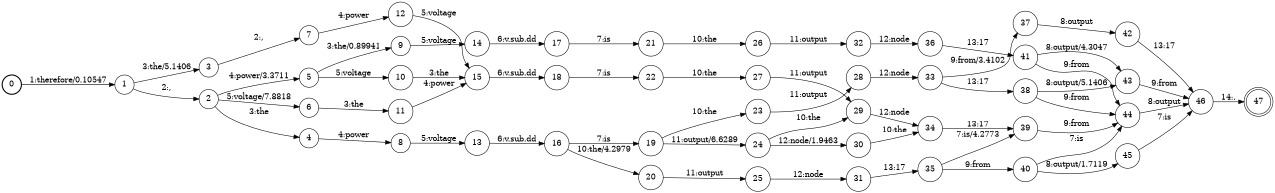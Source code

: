 digraph FST {
rankdir = LR;
size = "8.5,11";
label = "";
center = 1;
orientation = Portrait;
ranksep = "0.4";
nodesep = "0.25";
0 [label = "0", shape = circle, style = bold, fontsize = 14]
	0 -> 1 [label = "1:therefore/0.10547", fontsize = 14];
1 [label = "1", shape = circle, style = solid, fontsize = 14]
	1 -> 2 [label = "2:,", fontsize = 14];
	1 -> 3 [label = "3:the/5.1406", fontsize = 14];
2 [label = "2", shape = circle, style = solid, fontsize = 14]
	2 -> 4 [label = "3:the", fontsize = 14];
	2 -> 5 [label = "4:power/3.3711", fontsize = 14];
	2 -> 6 [label = "5:voltage/7.8818", fontsize = 14];
3 [label = "3", shape = circle, style = solid, fontsize = 14]
	3 -> 7 [label = "2:,", fontsize = 14];
4 [label = "4", shape = circle, style = solid, fontsize = 14]
	4 -> 8 [label = "4:power", fontsize = 14];
5 [label = "5", shape = circle, style = solid, fontsize = 14]
	5 -> 9 [label = "3:the/0.89941", fontsize = 14];
	5 -> 10 [label = "5:voltage", fontsize = 14];
6 [label = "6", shape = circle, style = solid, fontsize = 14]
	6 -> 11 [label = "3:the", fontsize = 14];
7 [label = "7", shape = circle, style = solid, fontsize = 14]
	7 -> 12 [label = "4:power", fontsize = 14];
8 [label = "8", shape = circle, style = solid, fontsize = 14]
	8 -> 13 [label = "5:voltage", fontsize = 14];
9 [label = "9", shape = circle, style = solid, fontsize = 14]
	9 -> 14 [label = "5:voltage", fontsize = 14];
10 [label = "10", shape = circle, style = solid, fontsize = 14]
	10 -> 15 [label = "3:the", fontsize = 14];
11 [label = "11", shape = circle, style = solid, fontsize = 14]
	11 -> 15 [label = "4:power", fontsize = 14];
12 [label = "12", shape = circle, style = solid, fontsize = 14]
	12 -> 15 [label = "5:voltage", fontsize = 14];
13 [label = "13", shape = circle, style = solid, fontsize = 14]
	13 -> 16 [label = "6:v.sub.dd", fontsize = 14];
14 [label = "14", shape = circle, style = solid, fontsize = 14]
	14 -> 17 [label = "6:v.sub.dd", fontsize = 14];
15 [label = "15", shape = circle, style = solid, fontsize = 14]
	15 -> 18 [label = "6:v.sub.dd", fontsize = 14];
16 [label = "16", shape = circle, style = solid, fontsize = 14]
	16 -> 20 [label = "10:the/4.2979", fontsize = 14];
	16 -> 19 [label = "7:is", fontsize = 14];
17 [label = "17", shape = circle, style = solid, fontsize = 14]
	17 -> 21 [label = "7:is", fontsize = 14];
18 [label = "18", shape = circle, style = solid, fontsize = 14]
	18 -> 22 [label = "7:is", fontsize = 14];
19 [label = "19", shape = circle, style = solid, fontsize = 14]
	19 -> 23 [label = "10:the", fontsize = 14];
	19 -> 24 [label = "11:output/6.6289", fontsize = 14];
20 [label = "20", shape = circle, style = solid, fontsize = 14]
	20 -> 25 [label = "11:output", fontsize = 14];
21 [label = "21", shape = circle, style = solid, fontsize = 14]
	21 -> 26 [label = "10:the", fontsize = 14];
22 [label = "22", shape = circle, style = solid, fontsize = 14]
	22 -> 27 [label = "10:the", fontsize = 14];
23 [label = "23", shape = circle, style = solid, fontsize = 14]
	23 -> 28 [label = "11:output", fontsize = 14];
24 [label = "24", shape = circle, style = solid, fontsize = 14]
	24 -> 29 [label = "10:the", fontsize = 14];
	24 -> 30 [label = "12:node/1.9463", fontsize = 14];
25 [label = "25", shape = circle, style = solid, fontsize = 14]
	25 -> 31 [label = "12:node", fontsize = 14];
26 [label = "26", shape = circle, style = solid, fontsize = 14]
	26 -> 32 [label = "11:output", fontsize = 14];
27 [label = "27", shape = circle, style = solid, fontsize = 14]
	27 -> 29 [label = "11:output", fontsize = 14];
28 [label = "28", shape = circle, style = solid, fontsize = 14]
	28 -> 33 [label = "12:node", fontsize = 14];
29 [label = "29", shape = circle, style = solid, fontsize = 14]
	29 -> 34 [label = "12:node", fontsize = 14];
30 [label = "30", shape = circle, style = solid, fontsize = 14]
	30 -> 34 [label = "10:the", fontsize = 14];
31 [label = "31", shape = circle, style = solid, fontsize = 14]
	31 -> 35 [label = "13:17", fontsize = 14];
32 [label = "32", shape = circle, style = solid, fontsize = 14]
	32 -> 36 [label = "12:node", fontsize = 14];
33 [label = "33", shape = circle, style = solid, fontsize = 14]
	33 -> 37 [label = "9:from/3.4102", fontsize = 14];
	33 -> 38 [label = "13:17", fontsize = 14];
34 [label = "34", shape = circle, style = solid, fontsize = 14]
	34 -> 39 [label = "13:17", fontsize = 14];
35 [label = "35", shape = circle, style = solid, fontsize = 14]
	35 -> 39 [label = "7:is/4.2773", fontsize = 14];
	35 -> 40 [label = "9:from", fontsize = 14];
36 [label = "36", shape = circle, style = solid, fontsize = 14]
	36 -> 41 [label = "13:17", fontsize = 14];
37 [label = "37", shape = circle, style = solid, fontsize = 14]
	37 -> 42 [label = "8:output", fontsize = 14];
38 [label = "38", shape = circle, style = solid, fontsize = 14]
	38 -> 44 [label = "9:from", fontsize = 14];
	38 -> 43 [label = "8:output/5.1406", fontsize = 14];
39 [label = "39", shape = circle, style = solid, fontsize = 14]
	39 -> 44 [label = "9:from", fontsize = 14];
40 [label = "40", shape = circle, style = solid, fontsize = 14]
	40 -> 44 [label = "7:is", fontsize = 14];
	40 -> 45 [label = "8:output/1.7119", fontsize = 14];
41 [label = "41", shape = circle, style = solid, fontsize = 14]
	41 -> 44 [label = "9:from", fontsize = 14];
	41 -> 43 [label = "8:output/4.3047", fontsize = 14];
42 [label = "42", shape = circle, style = solid, fontsize = 14]
	42 -> 46 [label = "13:17", fontsize = 14];
43 [label = "43", shape = circle, style = solid, fontsize = 14]
	43 -> 46 [label = "9:from", fontsize = 14];
44 [label = "44", shape = circle, style = solid, fontsize = 14]
	44 -> 46 [label = "8:output", fontsize = 14];
45 [label = "45", shape = circle, style = solid, fontsize = 14]
	45 -> 46 [label = "7:is", fontsize = 14];
46 [label = "46", shape = circle, style = solid, fontsize = 14]
	46 -> 47 [label = "14:.", fontsize = 14];
47 [label = "47", shape = doublecircle, style = solid, fontsize = 14]
}
